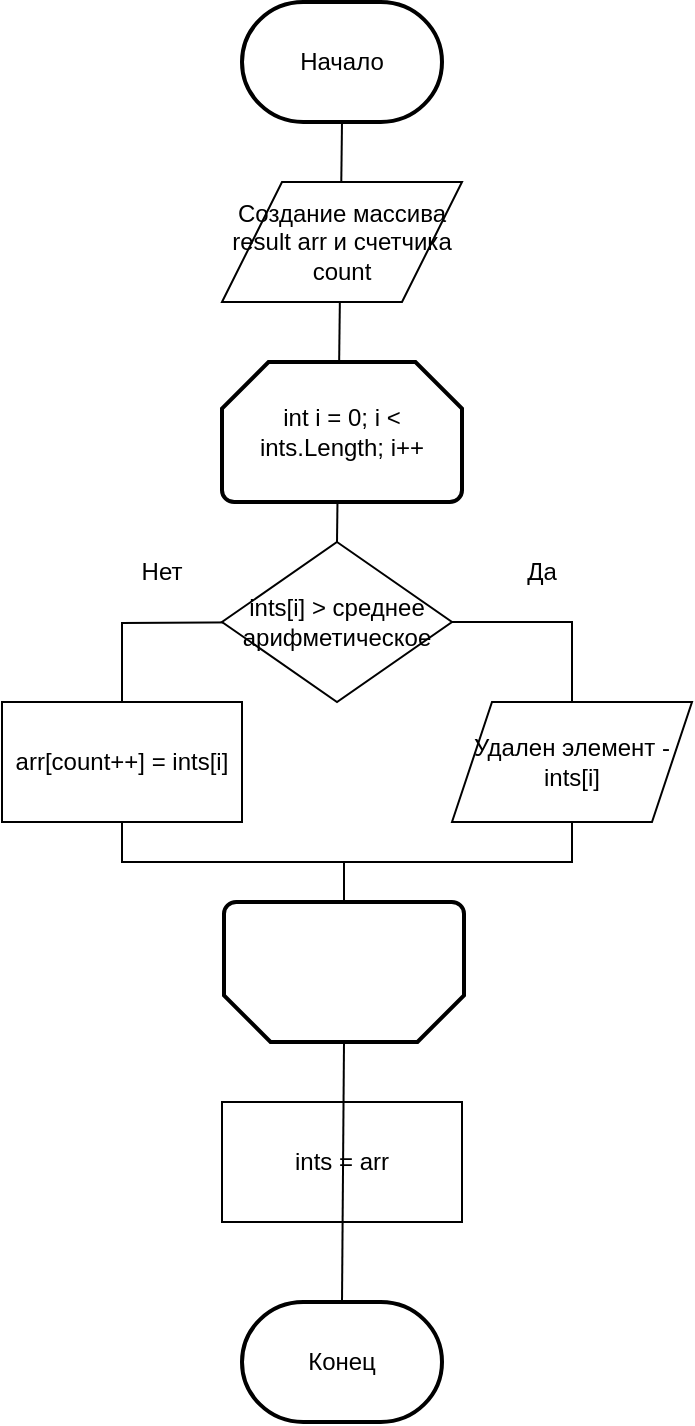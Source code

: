 <mxfile version="24.7.17">
  <diagram id="C5RBs43oDa-KdzZeNtuy" name="Page-1">
    <mxGraphModel dx="941" dy="644" grid="1" gridSize="10" guides="1" tooltips="1" connect="1" arrows="1" fold="1" page="1" pageScale="1" pageWidth="827" pageHeight="1169" math="0" shadow="0">
      <root>
        <mxCell id="WIyWlLk6GJQsqaUBKTNV-0" />
        <mxCell id="WIyWlLk6GJQsqaUBKTNV-1" parent="WIyWlLk6GJQsqaUBKTNV-0" />
        <mxCell id="Cb1y47T23qtOVQSoD21f-1" value="" style="endArrow=none;html=1;rounded=0;entryX=0.5;entryY=1;entryDx=0;entryDy=0;entryPerimeter=0;exitX=0.5;exitY=0;exitDx=0;exitDy=0;" edge="1" parent="WIyWlLk6GJQsqaUBKTNV-1" source="8sfnwu53BaCHu3O7ZlAD-6" target="8sfnwu53BaCHu3O7ZlAD-2">
          <mxGeometry width="50" height="50" relative="1" as="geometry">
            <mxPoint x="120" y="180" as="sourcePoint" />
            <mxPoint x="170" y="130" as="targetPoint" />
          </mxGeometry>
        </mxCell>
        <mxCell id="8sfnwu53BaCHu3O7ZlAD-2" value="Начало" style="strokeWidth=2;html=1;shape=mxgraph.flowchart.terminator;whiteSpace=wrap;" parent="WIyWlLk6GJQsqaUBKTNV-1" vertex="1">
          <mxGeometry x="220" y="50" width="100" height="60" as="geometry" />
        </mxCell>
        <mxCell id="8sfnwu53BaCHu3O7ZlAD-3" value="Создание массива result arr и счетчика count" style="shape=parallelogram;perimeter=parallelogramPerimeter;whiteSpace=wrap;html=1;fixedSize=1;size=30;" parent="WIyWlLk6GJQsqaUBKTNV-1" vertex="1">
          <mxGeometry x="210" y="140" width="120" height="60" as="geometry" />
        </mxCell>
        <mxCell id="Cb1y47T23qtOVQSoD21f-2" style="edgeStyle=orthogonalEdgeStyle;rounded=0;orthogonalLoop=1;jettySize=auto;html=1;entryX=0.5;entryY=0;entryDx=0;entryDy=0;endArrow=none;endFill=0;" edge="1" parent="WIyWlLk6GJQsqaUBKTNV-1" source="8sfnwu53BaCHu3O7ZlAD-6" target="8sfnwu53BaCHu3O7ZlAD-10">
          <mxGeometry relative="1" as="geometry">
            <Array as="points">
              <mxPoint x="385" y="360" />
            </Array>
          </mxGeometry>
        </mxCell>
        <mxCell id="Cb1y47T23qtOVQSoD21f-5" style="edgeStyle=orthogonalEdgeStyle;rounded=0;orthogonalLoop=1;jettySize=auto;html=1;entryX=0.5;entryY=0;entryDx=0;entryDy=0;endArrow=none;endFill=0;" edge="1" parent="WIyWlLk6GJQsqaUBKTNV-1" target="8sfnwu53BaCHu3O7ZlAD-9">
          <mxGeometry relative="1" as="geometry">
            <mxPoint x="257.5" y="360" as="sourcePoint" />
            <mxPoint x="150" y="360" as="targetPoint" />
          </mxGeometry>
        </mxCell>
        <mxCell id="8sfnwu53BaCHu3O7ZlAD-6" value="ints[i] &amp;gt; среднее арифметическое" style="rhombus;whiteSpace=wrap;html=1;" parent="WIyWlLk6GJQsqaUBKTNV-1" vertex="1">
          <mxGeometry x="210" y="320" width="115" height="80" as="geometry" />
        </mxCell>
        <mxCell id="Cb1y47T23qtOVQSoD21f-7" style="edgeStyle=orthogonalEdgeStyle;rounded=0;orthogonalLoop=1;jettySize=auto;html=1;endArrow=none;endFill=0;" edge="1" parent="WIyWlLk6GJQsqaUBKTNV-1" source="8sfnwu53BaCHu3O7ZlAD-9">
          <mxGeometry relative="1" as="geometry">
            <mxPoint x="270" y="500" as="targetPoint" />
            <Array as="points">
              <mxPoint x="160" y="480" />
              <mxPoint x="271" y="480" />
            </Array>
          </mxGeometry>
        </mxCell>
        <mxCell id="8sfnwu53BaCHu3O7ZlAD-9" value="arr[count++] = ints[i]" style="rounded=0;whiteSpace=wrap;html=1;" parent="WIyWlLk6GJQsqaUBKTNV-1" vertex="1">
          <mxGeometry x="100" y="400" width="120" height="60" as="geometry" />
        </mxCell>
        <mxCell id="8sfnwu53BaCHu3O7ZlAD-10" value="Удален элемент - ints[i]" style="shape=parallelogram;perimeter=parallelogramPerimeter;whiteSpace=wrap;html=1;fixedSize=1;" parent="WIyWlLk6GJQsqaUBKTNV-1" vertex="1">
          <mxGeometry x="325" y="400" width="120" height="60" as="geometry" />
        </mxCell>
        <mxCell id="8sfnwu53BaCHu3O7ZlAD-12" value="int i = 0; i &amp;lt; ints.Length; i++" style="strokeWidth=2;html=1;shape=mxgraph.flowchart.loop_limit;whiteSpace=wrap;" parent="WIyWlLk6GJQsqaUBKTNV-1" vertex="1">
          <mxGeometry x="210" y="230" width="120" height="70" as="geometry" />
        </mxCell>
        <mxCell id="8sfnwu53BaCHu3O7ZlAD-14" value="" style="strokeWidth=2;html=1;shape=mxgraph.flowchart.loop_limit;whiteSpace=wrap;rotation=-180;" parent="WIyWlLk6GJQsqaUBKTNV-1" vertex="1">
          <mxGeometry x="211" y="500" width="120" height="70" as="geometry" />
        </mxCell>
        <mxCell id="8sfnwu53BaCHu3O7ZlAD-16" value="ints = arr" style="rounded=0;whiteSpace=wrap;html=1;" parent="WIyWlLk6GJQsqaUBKTNV-1" vertex="1">
          <mxGeometry x="210" y="600" width="120" height="60" as="geometry" />
        </mxCell>
        <mxCell id="Cb1y47T23qtOVQSoD21f-0" value="Конец" style="strokeWidth=2;html=1;shape=mxgraph.flowchart.terminator;whiteSpace=wrap;" vertex="1" parent="WIyWlLk6GJQsqaUBKTNV-1">
          <mxGeometry x="220" y="700" width="100" height="60" as="geometry" />
        </mxCell>
        <mxCell id="Cb1y47T23qtOVQSoD21f-3" value="Да" style="text;html=1;align=center;verticalAlign=middle;whiteSpace=wrap;rounded=0;" vertex="1" parent="WIyWlLk6GJQsqaUBKTNV-1">
          <mxGeometry x="340" y="320" width="60" height="30" as="geometry" />
        </mxCell>
        <mxCell id="Cb1y47T23qtOVQSoD21f-4" value="Нет" style="text;html=1;align=center;verticalAlign=middle;whiteSpace=wrap;rounded=0;" vertex="1" parent="WIyWlLk6GJQsqaUBKTNV-1">
          <mxGeometry x="150" y="320" width="60" height="30" as="geometry" />
        </mxCell>
        <mxCell id="Cb1y47T23qtOVQSoD21f-6" style="edgeStyle=orthogonalEdgeStyle;rounded=0;orthogonalLoop=1;jettySize=auto;html=1;entryX=0.5;entryY=1;entryDx=0;entryDy=0;entryPerimeter=0;endArrow=none;endFill=0;" edge="1" parent="WIyWlLk6GJQsqaUBKTNV-1" source="8sfnwu53BaCHu3O7ZlAD-10" target="8sfnwu53BaCHu3O7ZlAD-14">
          <mxGeometry relative="1" as="geometry" />
        </mxCell>
        <mxCell id="Cb1y47T23qtOVQSoD21f-8" value="" style="endArrow=none;html=1;rounded=0;entryX=0.5;entryY=0;entryDx=0;entryDy=0;entryPerimeter=0;exitX=0.5;exitY=0;exitDx=0;exitDy=0;exitPerimeter=0;" edge="1" parent="WIyWlLk6GJQsqaUBKTNV-1" source="Cb1y47T23qtOVQSoD21f-0" target="8sfnwu53BaCHu3O7ZlAD-14">
          <mxGeometry width="50" height="50" relative="1" as="geometry">
            <mxPoint x="110" y="660" as="sourcePoint" />
            <mxPoint x="160" y="610" as="targetPoint" />
          </mxGeometry>
        </mxCell>
      </root>
    </mxGraphModel>
  </diagram>
</mxfile>
